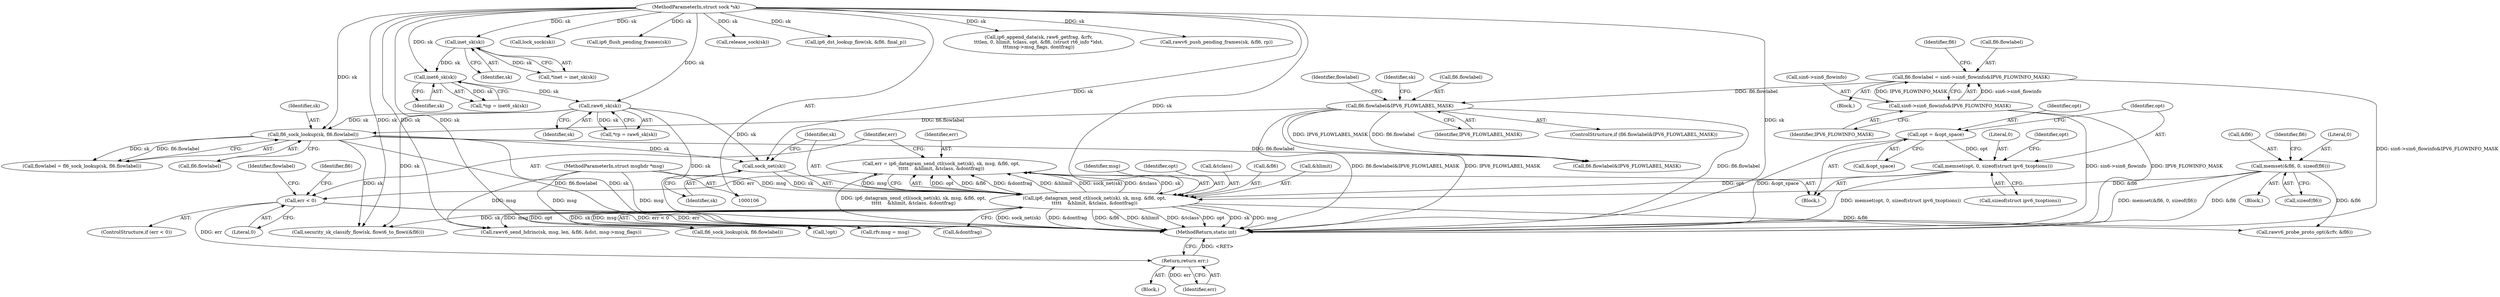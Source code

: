 digraph "0_linux_45f6fad84cc305103b28d73482b344d7f5b76f39_13@API" {
"1000391" [label="(Call,err = ip6_datagram_send_ctl(sock_net(sk), sk, msg, &fl6, opt,\n\t\t\t\t\t    &hlimit, &tclass, &dontfrag))"];
"1000393" [label="(Call,ip6_datagram_send_ctl(sock_net(sk), sk, msg, &fl6, opt,\n\t\t\t\t\t    &hlimit, &tclass, &dontfrag))"];
"1000394" [label="(Call,sock_net(sk))"];
"1000279" [label="(Call,fl6_sock_lookup(sk, fl6.flowlabel))"];
"1000128" [label="(Call,raw6_sk(sk))"];
"1000123" [label="(Call,inet6_sk(sk))"];
"1000118" [label="(Call,inet_sk(sk))"];
"1000107" [label="(MethodParameterIn,struct sock *sk)"];
"1000271" [label="(Call,fl6.flowlabel&IPV6_FLOWLABEL_MASK)"];
"1000261" [label="(Call,fl6.flowlabel = sin6->sin6_flowinfo&IPV6_FLOWINFO_MASK)"];
"1000265" [label="(Call,sin6->sin6_flowinfo&IPV6_FLOWINFO_MASK)"];
"1000108" [label="(MethodParameterIn,struct msghdr *msg)"];
"1000183" [label="(Call,memset(&fl6, 0, sizeof(fl6)))"];
"1000380" [label="(Call,memset(opt, 0, sizeof(struct ipv6_txoptions)))"];
"1000376" [label="(Call,opt = &opt_space)"];
"1000408" [label="(Call,err < 0)"];
"1000414" [label="(Return,return err;)"];
"1000266" [label="(Call,sin6->sin6_flowinfo)"];
"1000420" [label="(Identifier,fl6)"];
"1000123" [label="(Call,inet6_sk(sk))"];
"1000664" [label="(Call,lock_sock(sk))"];
"1000275" [label="(Identifier,IPV6_FLOWLABEL_MASK)"];
"1000261" [label="(Call,fl6.flowlabel = sin6->sin6_flowinfo&IPV6_FLOWINFO_MASK)"];
"1000183" [label="(Call,memset(&fl6, 0, sizeof(fl6)))"];
"1000391" [label="(Call,err = ip6_datagram_send_ctl(sock_net(sk), sk, msg, &fl6, opt,\n\t\t\t\t\t    &hlimit, &tclass, &dontfrag))"];
"1000689" [label="(Call,ip6_flush_pending_frames(sk))"];
"1000269" [label="(Identifier,IPV6_FLOWINFO_MASK)"];
"1000651" [label="(Call,rawv6_send_hdrinc(sk, msg, len, &fl6, &dst, msg->msg_flags))"];
"1000411" [label="(Block,)"];
"1000706" [label="(Call,release_sock(sk))"];
"1000118" [label="(Call,inet_sk(sk))"];
"1000377" [label="(Identifier,opt)"];
"1000375" [label="(Block,)"];
"1000383" [label="(Call,sizeof(struct ipv6_txoptions))"];
"1000191" [label="(Identifier,fl6)"];
"1000262" [label="(Call,fl6.flowlabel)"];
"1000272" [label="(Call,fl6.flowlabel)"];
"1000413" [label="(Identifier,flowlabel)"];
"1000121" [label="(Call,*np = inet6_sk(sk))"];
"1000594" [label="(Call,ip6_dst_lookup_flow(sk, &fl6, final_p))"];
"1000378" [label="(Call,&opt_space)"];
"1000376" [label="(Call,opt = &opt_space)"];
"1000279" [label="(Call,fl6_sock_lookup(sk, fl6.flowlabel))"];
"1000280" [label="(Identifier,sk)"];
"1000410" [label="(Literal,0)"];
"1000414" [label="(Return,return err;)"];
"1000405" [label="(Call,&dontfrag)"];
"1000397" [label="(Identifier,msg)"];
"1000578" [label="(Call,security_sk_classify_flow(sk, flowi6_to_flowi(&fl6)))"];
"1000408" [label="(Call,err < 0)"];
"1000128" [label="(Call,raw6_sk(sk))"];
"1000126" [label="(Call,*rp = raw6_sk(sk))"];
"1000392" [label="(Identifier,err)"];
"1000110" [label="(Block,)"];
"1000418" [label="(Call,fl6.flowlabel&IPV6_FLOWLABEL_MASK)"];
"1000187" [label="(Call,sizeof(fl6))"];
"1000394" [label="(Call,sock_net(sk))"];
"1000271" [label="(Call,fl6.flowlabel&IPV6_FLOWLABEL_MASK)"];
"1000400" [label="(Identifier,opt)"];
"1000265" [label="(Call,sin6->sin6_flowinfo&IPV6_FLOWINFO_MASK)"];
"1000415" [label="(Identifier,err)"];
"1000668" [label="(Call,ip6_append_data(sk, raw6_getfrag, &rfv,\n\t\t\tlen, 0, hlimit, tclass, opt, &fl6, (struct rt6_info *)dst,\n\t\t\tmsg->msg_flags, dontfrag))"];
"1000278" [label="(Identifier,flowlabel)"];
"1000294" [label="(Identifier,sk)"];
"1000403" [label="(Call,&tclass)"];
"1000407" [label="(ControlStructure,if (err < 0))"];
"1000479" [label="(Call,rfv.msg = msg)"];
"1000381" [label="(Identifier,opt)"];
"1000124" [label="(Identifier,sk)"];
"1000701" [label="(Call,rawv6_push_pending_frames(sk, &fl6, rp))"];
"1000428" [label="(Call,fl6_sock_lookup(sk, fl6.flowlabel))"];
"1000277" [label="(Call,flowlabel = fl6_sock_lookup(sk, fl6.flowlabel))"];
"1000270" [label="(ControlStructure,if (fl6.flowlabel&IPV6_FLOWLABEL_MASK))"];
"1000382" [label="(Literal,0)"];
"1000398" [label="(Call,&fl6)"];
"1000738" [label="(MethodReturn,static int)"];
"1000186" [label="(Literal,0)"];
"1000491" [label="(Call,rawv6_probe_proto_opt(&rfv, &fl6))"];
"1000119" [label="(Identifier,sk)"];
"1000396" [label="(Identifier,sk)"];
"1000387" [label="(Identifier,opt)"];
"1000116" [label="(Call,*inet = inet_sk(sk))"];
"1000107" [label="(MethodParameterIn,struct sock *sk)"];
"1000108" [label="(MethodParameterIn,struct msghdr *msg)"];
"1000452" [label="(Call,!opt)"];
"1000260" [label="(Block,)"];
"1000380" [label="(Call,memset(opt, 0, sizeof(struct ipv6_txoptions)))"];
"1000273" [label="(Identifier,fl6)"];
"1000409" [label="(Identifier,err)"];
"1000129" [label="(Identifier,sk)"];
"1000281" [label="(Call,fl6.flowlabel)"];
"1000393" [label="(Call,ip6_datagram_send_ctl(sock_net(sk), sk, msg, &fl6, opt,\n\t\t\t\t\t    &hlimit, &tclass, &dontfrag))"];
"1000401" [label="(Call,&hlimit)"];
"1000395" [label="(Identifier,sk)"];
"1000184" [label="(Call,&fl6)"];
"1000391" -> "1000375"  [label="AST: "];
"1000391" -> "1000393"  [label="CFG: "];
"1000392" -> "1000391"  [label="AST: "];
"1000393" -> "1000391"  [label="AST: "];
"1000409" -> "1000391"  [label="CFG: "];
"1000391" -> "1000738"  [label="DDG: ip6_datagram_send_ctl(sock_net(sk), sk, msg, &fl6, opt,\n\t\t\t\t\t    &hlimit, &tclass, &dontfrag)"];
"1000393" -> "1000391"  [label="DDG: opt"];
"1000393" -> "1000391"  [label="DDG: &fl6"];
"1000393" -> "1000391"  [label="DDG: &dontfrag"];
"1000393" -> "1000391"  [label="DDG: &hlimit"];
"1000393" -> "1000391"  [label="DDG: sock_net(sk)"];
"1000393" -> "1000391"  [label="DDG: &tclass"];
"1000393" -> "1000391"  [label="DDG: sk"];
"1000393" -> "1000391"  [label="DDG: msg"];
"1000391" -> "1000408"  [label="DDG: err"];
"1000393" -> "1000405"  [label="CFG: "];
"1000394" -> "1000393"  [label="AST: "];
"1000396" -> "1000393"  [label="AST: "];
"1000397" -> "1000393"  [label="AST: "];
"1000398" -> "1000393"  [label="AST: "];
"1000400" -> "1000393"  [label="AST: "];
"1000401" -> "1000393"  [label="AST: "];
"1000403" -> "1000393"  [label="AST: "];
"1000405" -> "1000393"  [label="AST: "];
"1000393" -> "1000738"  [label="DDG: sk"];
"1000393" -> "1000738"  [label="DDG: msg"];
"1000393" -> "1000738"  [label="DDG: sock_net(sk)"];
"1000393" -> "1000738"  [label="DDG: &dontfrag"];
"1000393" -> "1000738"  [label="DDG: &fl6"];
"1000393" -> "1000738"  [label="DDG: &hlimit"];
"1000393" -> "1000738"  [label="DDG: &tclass"];
"1000393" -> "1000738"  [label="DDG: opt"];
"1000394" -> "1000393"  [label="DDG: sk"];
"1000107" -> "1000393"  [label="DDG: sk"];
"1000108" -> "1000393"  [label="DDG: msg"];
"1000183" -> "1000393"  [label="DDG: &fl6"];
"1000380" -> "1000393"  [label="DDG: opt"];
"1000393" -> "1000428"  [label="DDG: sk"];
"1000393" -> "1000452"  [label="DDG: opt"];
"1000393" -> "1000479"  [label="DDG: msg"];
"1000393" -> "1000491"  [label="DDG: &fl6"];
"1000393" -> "1000578"  [label="DDG: sk"];
"1000393" -> "1000651"  [label="DDG: msg"];
"1000394" -> "1000395"  [label="CFG: "];
"1000395" -> "1000394"  [label="AST: "];
"1000396" -> "1000394"  [label="CFG: "];
"1000279" -> "1000394"  [label="DDG: sk"];
"1000128" -> "1000394"  [label="DDG: sk"];
"1000107" -> "1000394"  [label="DDG: sk"];
"1000279" -> "1000277"  [label="AST: "];
"1000279" -> "1000281"  [label="CFG: "];
"1000280" -> "1000279"  [label="AST: "];
"1000281" -> "1000279"  [label="AST: "];
"1000277" -> "1000279"  [label="CFG: "];
"1000279" -> "1000738"  [label="DDG: sk"];
"1000279" -> "1000738"  [label="DDG: fl6.flowlabel"];
"1000279" -> "1000277"  [label="DDG: sk"];
"1000279" -> "1000277"  [label="DDG: fl6.flowlabel"];
"1000128" -> "1000279"  [label="DDG: sk"];
"1000107" -> "1000279"  [label="DDG: sk"];
"1000271" -> "1000279"  [label="DDG: fl6.flowlabel"];
"1000279" -> "1000418"  [label="DDG: fl6.flowlabel"];
"1000279" -> "1000578"  [label="DDG: sk"];
"1000128" -> "1000126"  [label="AST: "];
"1000128" -> "1000129"  [label="CFG: "];
"1000129" -> "1000128"  [label="AST: "];
"1000126" -> "1000128"  [label="CFG: "];
"1000128" -> "1000738"  [label="DDG: sk"];
"1000128" -> "1000126"  [label="DDG: sk"];
"1000123" -> "1000128"  [label="DDG: sk"];
"1000107" -> "1000128"  [label="DDG: sk"];
"1000128" -> "1000578"  [label="DDG: sk"];
"1000123" -> "1000121"  [label="AST: "];
"1000123" -> "1000124"  [label="CFG: "];
"1000124" -> "1000123"  [label="AST: "];
"1000121" -> "1000123"  [label="CFG: "];
"1000123" -> "1000121"  [label="DDG: sk"];
"1000118" -> "1000123"  [label="DDG: sk"];
"1000107" -> "1000123"  [label="DDG: sk"];
"1000118" -> "1000116"  [label="AST: "];
"1000118" -> "1000119"  [label="CFG: "];
"1000119" -> "1000118"  [label="AST: "];
"1000116" -> "1000118"  [label="CFG: "];
"1000118" -> "1000116"  [label="DDG: sk"];
"1000107" -> "1000118"  [label="DDG: sk"];
"1000107" -> "1000106"  [label="AST: "];
"1000107" -> "1000738"  [label="DDG: sk"];
"1000107" -> "1000428"  [label="DDG: sk"];
"1000107" -> "1000578"  [label="DDG: sk"];
"1000107" -> "1000594"  [label="DDG: sk"];
"1000107" -> "1000651"  [label="DDG: sk"];
"1000107" -> "1000664"  [label="DDG: sk"];
"1000107" -> "1000668"  [label="DDG: sk"];
"1000107" -> "1000689"  [label="DDG: sk"];
"1000107" -> "1000701"  [label="DDG: sk"];
"1000107" -> "1000706"  [label="DDG: sk"];
"1000271" -> "1000270"  [label="AST: "];
"1000271" -> "1000275"  [label="CFG: "];
"1000272" -> "1000271"  [label="AST: "];
"1000275" -> "1000271"  [label="AST: "];
"1000278" -> "1000271"  [label="CFG: "];
"1000294" -> "1000271"  [label="CFG: "];
"1000271" -> "1000738"  [label="DDG: IPV6_FLOWLABEL_MASK"];
"1000271" -> "1000738"  [label="DDG: fl6.flowlabel"];
"1000271" -> "1000738"  [label="DDG: fl6.flowlabel&IPV6_FLOWLABEL_MASK"];
"1000261" -> "1000271"  [label="DDG: fl6.flowlabel"];
"1000271" -> "1000418"  [label="DDG: fl6.flowlabel"];
"1000271" -> "1000418"  [label="DDG: IPV6_FLOWLABEL_MASK"];
"1000261" -> "1000260"  [label="AST: "];
"1000261" -> "1000265"  [label="CFG: "];
"1000262" -> "1000261"  [label="AST: "];
"1000265" -> "1000261"  [label="AST: "];
"1000273" -> "1000261"  [label="CFG: "];
"1000261" -> "1000738"  [label="DDG: sin6->sin6_flowinfo&IPV6_FLOWINFO_MASK"];
"1000265" -> "1000261"  [label="DDG: sin6->sin6_flowinfo"];
"1000265" -> "1000261"  [label="DDG: IPV6_FLOWINFO_MASK"];
"1000265" -> "1000269"  [label="CFG: "];
"1000266" -> "1000265"  [label="AST: "];
"1000269" -> "1000265"  [label="AST: "];
"1000265" -> "1000738"  [label="DDG: IPV6_FLOWINFO_MASK"];
"1000265" -> "1000738"  [label="DDG: sin6->sin6_flowinfo"];
"1000108" -> "1000106"  [label="AST: "];
"1000108" -> "1000738"  [label="DDG: msg"];
"1000108" -> "1000479"  [label="DDG: msg"];
"1000108" -> "1000651"  [label="DDG: msg"];
"1000183" -> "1000110"  [label="AST: "];
"1000183" -> "1000187"  [label="CFG: "];
"1000184" -> "1000183"  [label="AST: "];
"1000186" -> "1000183"  [label="AST: "];
"1000187" -> "1000183"  [label="AST: "];
"1000191" -> "1000183"  [label="CFG: "];
"1000183" -> "1000738"  [label="DDG: &fl6"];
"1000183" -> "1000738"  [label="DDG: memset(&fl6, 0, sizeof(fl6))"];
"1000183" -> "1000491"  [label="DDG: &fl6"];
"1000380" -> "1000375"  [label="AST: "];
"1000380" -> "1000383"  [label="CFG: "];
"1000381" -> "1000380"  [label="AST: "];
"1000382" -> "1000380"  [label="AST: "];
"1000383" -> "1000380"  [label="AST: "];
"1000387" -> "1000380"  [label="CFG: "];
"1000380" -> "1000738"  [label="DDG: memset(opt, 0, sizeof(struct ipv6_txoptions))"];
"1000376" -> "1000380"  [label="DDG: opt"];
"1000376" -> "1000375"  [label="AST: "];
"1000376" -> "1000378"  [label="CFG: "];
"1000377" -> "1000376"  [label="AST: "];
"1000378" -> "1000376"  [label="AST: "];
"1000381" -> "1000376"  [label="CFG: "];
"1000376" -> "1000738"  [label="DDG: &opt_space"];
"1000408" -> "1000407"  [label="AST: "];
"1000408" -> "1000410"  [label="CFG: "];
"1000409" -> "1000408"  [label="AST: "];
"1000410" -> "1000408"  [label="AST: "];
"1000413" -> "1000408"  [label="CFG: "];
"1000420" -> "1000408"  [label="CFG: "];
"1000408" -> "1000738"  [label="DDG: err"];
"1000408" -> "1000738"  [label="DDG: err < 0"];
"1000408" -> "1000414"  [label="DDG: err"];
"1000414" -> "1000411"  [label="AST: "];
"1000414" -> "1000415"  [label="CFG: "];
"1000415" -> "1000414"  [label="AST: "];
"1000738" -> "1000414"  [label="CFG: "];
"1000414" -> "1000738"  [label="DDG: <RET>"];
"1000415" -> "1000414"  [label="DDG: err"];
}
